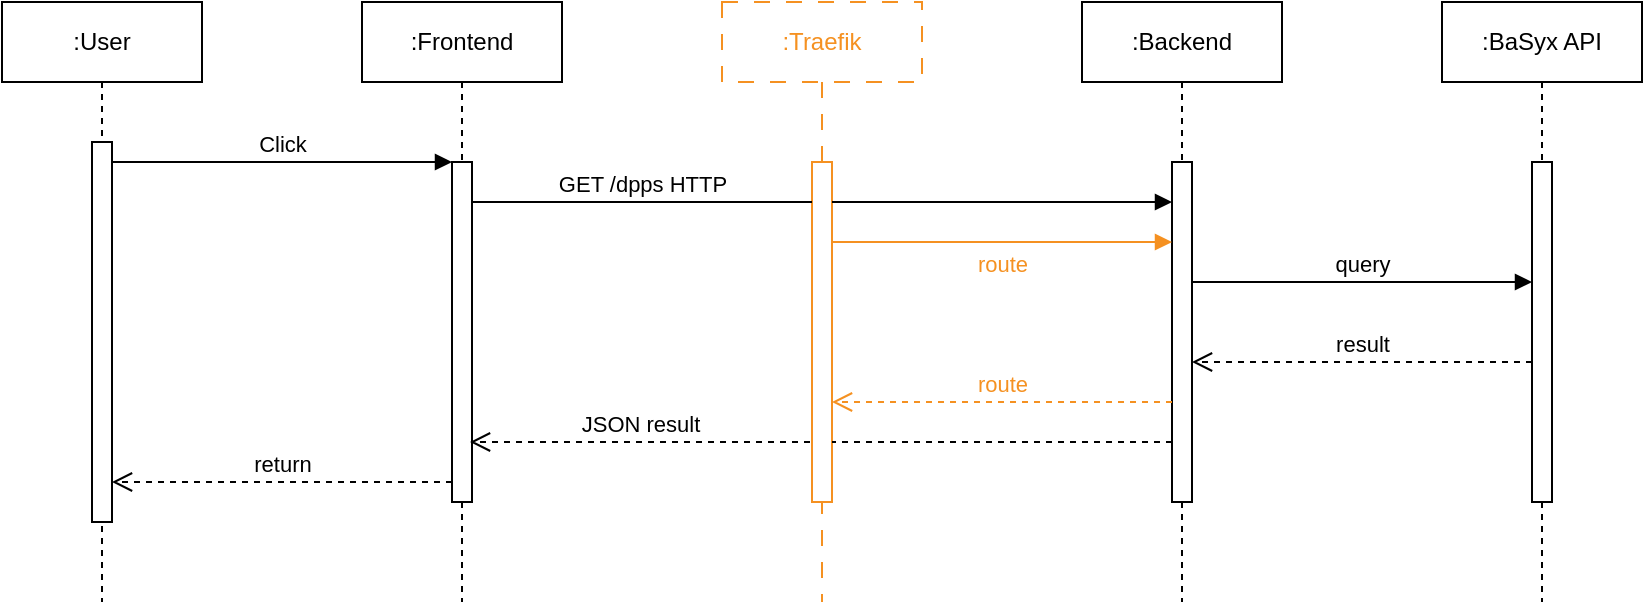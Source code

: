 <mxfile version="28.2.8">
  <diagram name="Page-1" id="2YBvvXClWsGukQMizWep">
    <mxGraphModel dx="695" dy="498" grid="1" gridSize="10" guides="1" tooltips="1" connect="1" arrows="1" fold="1" page="1" pageScale="1" pageWidth="850" pageHeight="1100" math="0" shadow="0">
      <root>
        <mxCell id="0" />
        <mxCell id="1" parent="0" />
        <mxCell id="aM9ryv3xv72pqoxQDRHE-1" value=":User" style="shape=umlLifeline;perimeter=lifelinePerimeter;whiteSpace=wrap;html=1;container=0;dropTarget=0;collapsible=0;recursiveResize=0;outlineConnect=0;portConstraint=eastwest;newEdgeStyle={&quot;edgeStyle&quot;:&quot;elbowEdgeStyle&quot;,&quot;elbow&quot;:&quot;vertical&quot;,&quot;curved&quot;:0,&quot;rounded&quot;:0};" parent="1" vertex="1">
          <mxGeometry x="40" y="40" width="100" height="300" as="geometry" />
        </mxCell>
        <mxCell id="aM9ryv3xv72pqoxQDRHE-2" value="" style="html=1;points=[];perimeter=orthogonalPerimeter;outlineConnect=0;targetShapes=umlLifeline;portConstraint=eastwest;newEdgeStyle={&quot;edgeStyle&quot;:&quot;elbowEdgeStyle&quot;,&quot;elbow&quot;:&quot;vertical&quot;,&quot;curved&quot;:0,&quot;rounded&quot;:0};" parent="aM9ryv3xv72pqoxQDRHE-1" vertex="1">
          <mxGeometry x="45" y="70" width="10" height="190" as="geometry" />
        </mxCell>
        <mxCell id="aM9ryv3xv72pqoxQDRHE-5" value=":Frontend" style="shape=umlLifeline;perimeter=lifelinePerimeter;whiteSpace=wrap;html=1;container=0;dropTarget=0;collapsible=0;recursiveResize=0;outlineConnect=0;portConstraint=eastwest;newEdgeStyle={&quot;edgeStyle&quot;:&quot;elbowEdgeStyle&quot;,&quot;elbow&quot;:&quot;vertical&quot;,&quot;curved&quot;:0,&quot;rounded&quot;:0};" parent="1" vertex="1">
          <mxGeometry x="220" y="40" width="100" height="300" as="geometry" />
        </mxCell>
        <mxCell id="aM9ryv3xv72pqoxQDRHE-6" value="" style="html=1;points=[];perimeter=orthogonalPerimeter;outlineConnect=0;targetShapes=umlLifeline;portConstraint=eastwest;newEdgeStyle={&quot;edgeStyle&quot;:&quot;elbowEdgeStyle&quot;,&quot;elbow&quot;:&quot;vertical&quot;,&quot;curved&quot;:0,&quot;rounded&quot;:0};" parent="aM9ryv3xv72pqoxQDRHE-5" vertex="1">
          <mxGeometry x="45" y="80" width="10" height="170" as="geometry" />
        </mxCell>
        <mxCell id="aM9ryv3xv72pqoxQDRHE-7" value="Click" style="html=1;verticalAlign=bottom;endArrow=block;edgeStyle=elbowEdgeStyle;elbow=vertical;curved=0;rounded=0;" parent="1" source="aM9ryv3xv72pqoxQDRHE-2" target="aM9ryv3xv72pqoxQDRHE-6" edge="1">
          <mxGeometry relative="1" as="geometry">
            <mxPoint x="195" y="130" as="sourcePoint" />
            <Array as="points">
              <mxPoint x="180" y="120" />
            </Array>
          </mxGeometry>
        </mxCell>
        <mxCell id="aM9ryv3xv72pqoxQDRHE-8" value="return" style="html=1;verticalAlign=bottom;endArrow=open;dashed=1;endSize=8;edgeStyle=elbowEdgeStyle;elbow=vertical;curved=0;rounded=0;" parent="1" source="aM9ryv3xv72pqoxQDRHE-6" target="aM9ryv3xv72pqoxQDRHE-2" edge="1">
          <mxGeometry relative="1" as="geometry">
            <mxPoint x="195" y="205" as="targetPoint" />
            <Array as="points">
              <mxPoint x="190" y="280" />
            </Array>
          </mxGeometry>
        </mxCell>
        <mxCell id="h2enBtgMKYd6LjmZMAF9-1" value="&lt;font style=&quot;color: rgb(245, 145, 33);&quot;&gt;:Traefik&lt;/font&gt;" style="shape=umlLifeline;perimeter=lifelinePerimeter;whiteSpace=wrap;html=1;container=0;dropTarget=0;collapsible=0;recursiveResize=0;outlineConnect=0;portConstraint=eastwest;newEdgeStyle={&quot;edgeStyle&quot;:&quot;elbowEdgeStyle&quot;,&quot;elbow&quot;:&quot;vertical&quot;,&quot;curved&quot;:0,&quot;rounded&quot;:0};dashed=1;dashPattern=8 8;strokeColor=#F59121;" parent="1" vertex="1">
          <mxGeometry x="400" y="40" width="100" height="300" as="geometry" />
        </mxCell>
        <mxCell id="h2enBtgMKYd6LjmZMAF9-2" value="" style="html=1;points=[];perimeter=orthogonalPerimeter;outlineConnect=0;targetShapes=umlLifeline;portConstraint=eastwest;newEdgeStyle={&quot;edgeStyle&quot;:&quot;elbowEdgeStyle&quot;,&quot;elbow&quot;:&quot;vertical&quot;,&quot;curved&quot;:0,&quot;rounded&quot;:0};strokeColor=#F59121;" parent="h2enBtgMKYd6LjmZMAF9-1" vertex="1">
          <mxGeometry x="45" y="80" width="10" height="170" as="geometry" />
        </mxCell>
        <mxCell id="h2enBtgMKYd6LjmZMAF9-3" value=":Backend" style="shape=umlLifeline;perimeter=lifelinePerimeter;whiteSpace=wrap;html=1;container=0;dropTarget=0;collapsible=0;recursiveResize=0;outlineConnect=0;portConstraint=eastwest;newEdgeStyle={&quot;edgeStyle&quot;:&quot;elbowEdgeStyle&quot;,&quot;elbow&quot;:&quot;vertical&quot;,&quot;curved&quot;:0,&quot;rounded&quot;:0};" parent="1" vertex="1">
          <mxGeometry x="580" y="40" width="100" height="300" as="geometry" />
        </mxCell>
        <mxCell id="h2enBtgMKYd6LjmZMAF9-4" value="" style="html=1;points=[];perimeter=orthogonalPerimeter;outlineConnect=0;targetShapes=umlLifeline;portConstraint=eastwest;newEdgeStyle={&quot;edgeStyle&quot;:&quot;elbowEdgeStyle&quot;,&quot;elbow&quot;:&quot;vertical&quot;,&quot;curved&quot;:0,&quot;rounded&quot;:0};" parent="h2enBtgMKYd6LjmZMAF9-3" vertex="1">
          <mxGeometry x="45" y="80" width="10" height="170" as="geometry" />
        </mxCell>
        <mxCell id="h2enBtgMKYd6LjmZMAF9-5" value=":BaSyx API" style="shape=umlLifeline;perimeter=lifelinePerimeter;whiteSpace=wrap;html=1;container=0;dropTarget=0;collapsible=0;recursiveResize=0;outlineConnect=0;portConstraint=eastwest;newEdgeStyle={&quot;edgeStyle&quot;:&quot;elbowEdgeStyle&quot;,&quot;elbow&quot;:&quot;vertical&quot;,&quot;curved&quot;:0,&quot;rounded&quot;:0};" parent="1" vertex="1">
          <mxGeometry x="760" y="40" width="100" height="300" as="geometry" />
        </mxCell>
        <mxCell id="h2enBtgMKYd6LjmZMAF9-6" value="" style="html=1;points=[];perimeter=orthogonalPerimeter;outlineConnect=0;targetShapes=umlLifeline;portConstraint=eastwest;newEdgeStyle={&quot;edgeStyle&quot;:&quot;elbowEdgeStyle&quot;,&quot;elbow&quot;:&quot;vertical&quot;,&quot;curved&quot;:0,&quot;rounded&quot;:0};" parent="h2enBtgMKYd6LjmZMAF9-5" vertex="1">
          <mxGeometry x="45" y="80" width="10" height="170" as="geometry" />
        </mxCell>
        <mxCell id="h2enBtgMKYd6LjmZMAF9-7" value="GET /dpps HTTP" style="html=1;verticalAlign=bottom;endArrow=none;edgeStyle=elbowEdgeStyle;elbow=vertical;curved=0;rounded=0;endFill=0;" parent="1" edge="1">
          <mxGeometry x="-0.002" relative="1" as="geometry">
            <mxPoint x="275" y="140" as="sourcePoint" />
            <Array as="points">
              <mxPoint x="360" y="140" />
            </Array>
            <mxPoint x="445" y="140" as="targetPoint" />
            <mxPoint as="offset" />
          </mxGeometry>
        </mxCell>
        <mxCell id="h2enBtgMKYd6LjmZMAF9-8" value="&lt;font style=&quot;color: rgb(245, 145, 33);&quot;&gt;route&lt;/font&gt;" style="html=1;verticalAlign=bottom;endArrow=block;edgeStyle=elbowEdgeStyle;elbow=vertical;curved=0;rounded=0;strokeColor=#F59121;" parent="1" edge="1">
          <mxGeometry x="-0.001" y="-20" relative="1" as="geometry">
            <mxPoint x="455" y="160" as="sourcePoint" />
            <Array as="points">
              <mxPoint x="540" y="160" />
            </Array>
            <mxPoint x="625" y="160" as="targetPoint" />
            <mxPoint as="offset" />
          </mxGeometry>
        </mxCell>
        <mxCell id="h2enBtgMKYd6LjmZMAF9-9" value="query" style="html=1;verticalAlign=bottom;endArrow=block;edgeStyle=elbowEdgeStyle;elbow=vertical;curved=0;rounded=0;" parent="1" edge="1">
          <mxGeometry x="-0.002" relative="1" as="geometry">
            <mxPoint x="635" y="180" as="sourcePoint" />
            <Array as="points">
              <mxPoint x="720" y="180" />
            </Array>
            <mxPoint x="805" y="180" as="targetPoint" />
            <mxPoint as="offset" />
          </mxGeometry>
        </mxCell>
        <mxCell id="h2enBtgMKYd6LjmZMAF9-10" value="result" style="html=1;verticalAlign=bottom;endArrow=open;dashed=1;endSize=8;edgeStyle=elbowEdgeStyle;elbow=vertical;curved=0;rounded=0;" parent="1" edge="1">
          <mxGeometry x="0.0" relative="1" as="geometry">
            <mxPoint x="635" y="220" as="targetPoint" />
            <Array as="points">
              <mxPoint x="730" y="220" />
            </Array>
            <mxPoint x="805" y="220" as="sourcePoint" />
            <mxPoint as="offset" />
          </mxGeometry>
        </mxCell>
        <mxCell id="h2enBtgMKYd6LjmZMAF9-11" value="&lt;font style=&quot;color: rgb(245, 145, 33);&quot;&gt;route&lt;/font&gt;" style="html=1;verticalAlign=bottom;endArrow=open;dashed=1;endSize=8;edgeStyle=elbowEdgeStyle;elbow=vertical;curved=0;rounded=0;strokeColor=#F59121;" parent="1" edge="1">
          <mxGeometry relative="1" as="geometry">
            <mxPoint x="455" y="240" as="targetPoint" />
            <Array as="points">
              <mxPoint x="550" y="240" />
            </Array>
            <mxPoint x="625" y="240" as="sourcePoint" />
          </mxGeometry>
        </mxCell>
        <mxCell id="h2enBtgMKYd6LjmZMAF9-12" value="JSON result" style="html=1;verticalAlign=bottom;endArrow=open;dashed=1;endSize=8;edgeStyle=elbowEdgeStyle;elbow=vertical;curved=0;rounded=0;" parent="1" edge="1">
          <mxGeometry relative="1" as="geometry">
            <mxPoint x="274" y="260" as="targetPoint" />
            <Array as="points">
              <mxPoint x="369" y="260" />
            </Array>
            <mxPoint x="444" y="260" as="sourcePoint" />
          </mxGeometry>
        </mxCell>
        <mxCell id="h2enBtgMKYd6LjmZMAF9-13" value="" style="html=1;verticalAlign=bottom;endArrow=none;dashed=1;endSize=8;edgeStyle=elbowEdgeStyle;elbow=vertical;curved=0;rounded=0;endFill=0;" parent="1" edge="1">
          <mxGeometry y="20" relative="1" as="geometry">
            <mxPoint x="455" y="260" as="targetPoint" />
            <Array as="points">
              <mxPoint x="550" y="260" />
            </Array>
            <mxPoint x="625" y="260" as="sourcePoint" />
            <mxPoint as="offset" />
          </mxGeometry>
        </mxCell>
        <mxCell id="h2enBtgMKYd6LjmZMAF9-14" value="" style="html=1;verticalAlign=bottom;endArrow=block;edgeStyle=elbowEdgeStyle;elbow=vertical;curved=0;rounded=0;" parent="1" edge="1">
          <mxGeometry x="-0.002" relative="1" as="geometry">
            <mxPoint x="455" y="140" as="sourcePoint" />
            <Array as="points">
              <mxPoint x="540" y="140" />
            </Array>
            <mxPoint x="625" y="140" as="targetPoint" />
            <mxPoint as="offset" />
          </mxGeometry>
        </mxCell>
      </root>
    </mxGraphModel>
  </diagram>
</mxfile>
